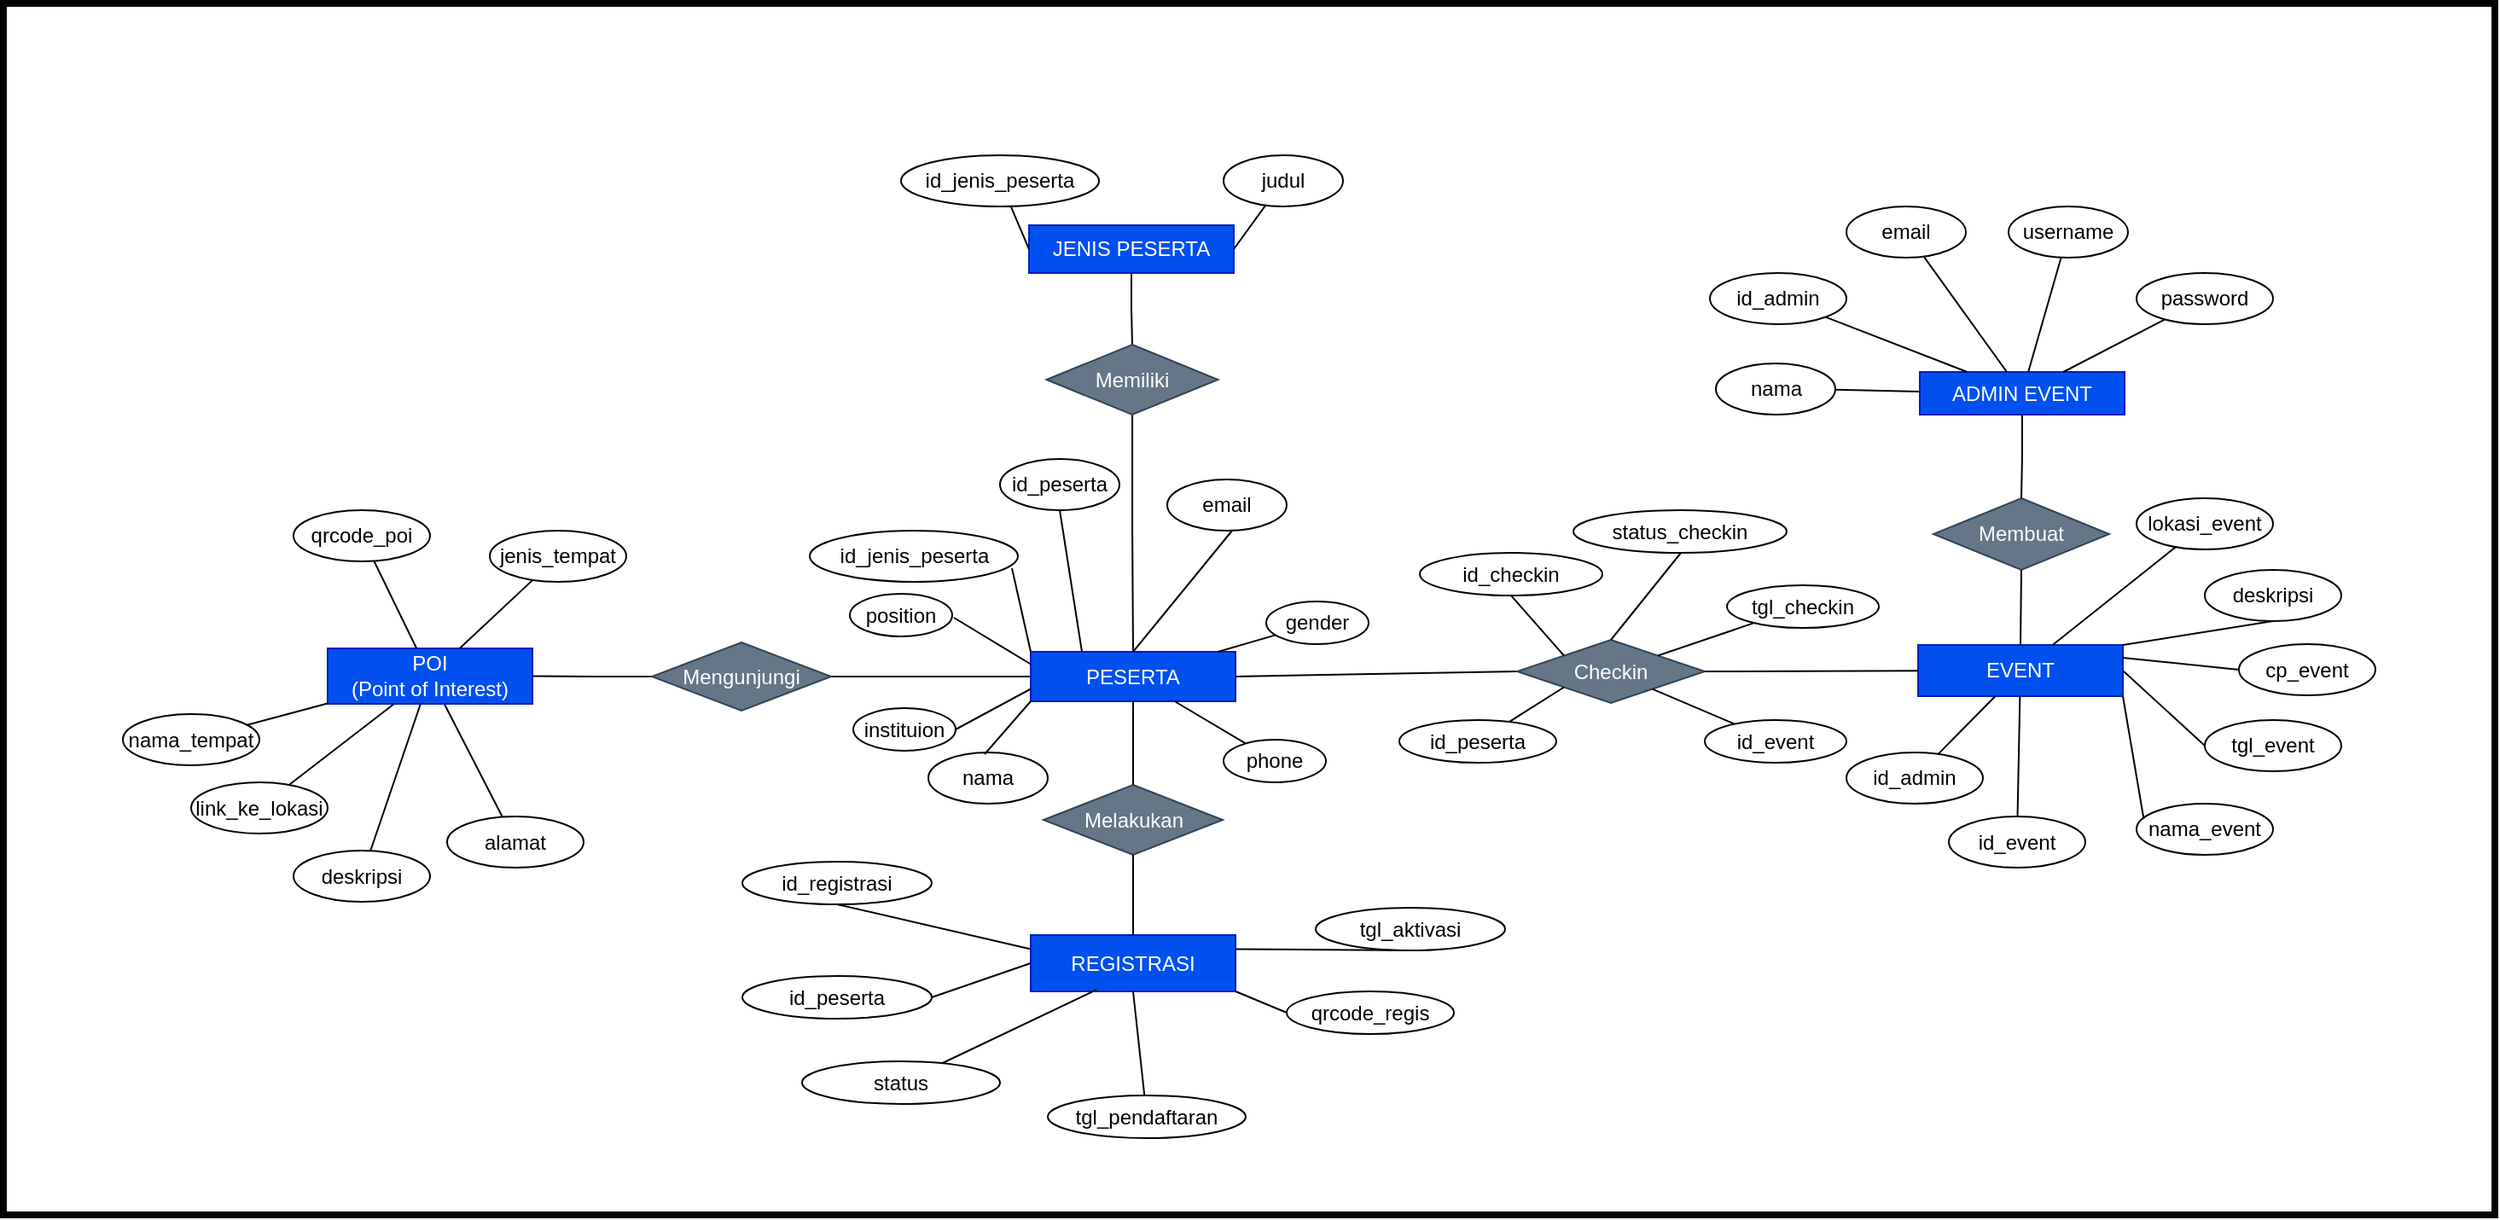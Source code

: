 <mxfile version="28.0.7">
  <diagram name="Page-1" id="OKyLxdBVDZKnVGsT_s5w">
    <mxGraphModel dx="2934" dy="194" grid="1" gridSize="10" guides="1" tooltips="1" connect="1" arrows="1" fold="1" page="1" pageScale="1" pageWidth="850" pageHeight="1100" math="0" shadow="0">
      <root>
        <mxCell id="0" />
        <mxCell id="1" parent="0" />
        <mxCell id="aQkHbzhZn3qy7GX3IeXV-211" style="edgeStyle=orthogonalEdgeStyle;rounded=0;orthogonalLoop=1;jettySize=auto;html=1;entryX=1;entryY=0.5;entryDx=0;entryDy=0;endArrow=none;endFill=0;" edge="1" parent="1" source="aQkHbzhZn3qy7GX3IeXV-92" target="aQkHbzhZn3qy7GX3IeXV-210">
          <mxGeometry relative="1" as="geometry" />
        </mxCell>
        <mxCell id="aQkHbzhZn3qy7GX3IeXV-92" value="PESERTA" style="rounded=0;whiteSpace=wrap;html=1;fillColor=#0050ef;fontColor=#ffffff;strokeColor=#001DBC;" vertex="1" parent="1">
          <mxGeometry x="-188" y="1520" width="120" height="29" as="geometry" />
        </mxCell>
        <mxCell id="aQkHbzhZn3qy7GX3IeXV-93" value="REGISTRASI" style="rounded=0;whiteSpace=wrap;html=1;fillColor=#0050ef;fontColor=#ffffff;strokeColor=#001DBC;" vertex="1" parent="1">
          <mxGeometry x="-188" y="1686" width="120" height="33" as="geometry" />
        </mxCell>
        <mxCell id="aQkHbzhZn3qy7GX3IeXV-94" value="" style="endArrow=none;html=1;rounded=0;entryX=0;entryY=0.5;entryDx=0;entryDy=0;exitX=1;exitY=0.5;exitDx=0;exitDy=0;" edge="1" parent="1" target="aQkHbzhZn3qy7GX3IeXV-101" source="aQkHbzhZn3qy7GX3IeXV-92">
          <mxGeometry width="50" height="50" relative="1" as="geometry">
            <mxPoint x="-68" y="1519" as="sourcePoint" />
            <mxPoint x="9" y="1512" as="targetPoint" />
          </mxGeometry>
        </mxCell>
        <mxCell id="aQkHbzhZn3qy7GX3IeXV-95" value="id_peserta" style="ellipse;whiteSpace=wrap;html=1;" vertex="1" parent="1">
          <mxGeometry x="-206" y="1407" width="70" height="30" as="geometry" />
        </mxCell>
        <mxCell id="aQkHbzhZn3qy7GX3IeXV-96" value="nama" style="ellipse;whiteSpace=wrap;html=1;" vertex="1" parent="1">
          <mxGeometry x="-248" y="1579" width="70" height="30" as="geometry" />
        </mxCell>
        <mxCell id="aQkHbzhZn3qy7GX3IeXV-97" value="email" style="ellipse;whiteSpace=wrap;html=1;" vertex="1" parent="1">
          <mxGeometry x="-108" y="1419" width="70" height="30" as="geometry" />
        </mxCell>
        <mxCell id="aQkHbzhZn3qy7GX3IeXV-98" value="" style="endArrow=none;html=1;rounded=0;exitX=0.25;exitY=0;exitDx=0;exitDy=0;entryX=0.5;entryY=1;entryDx=0;entryDy=0;" edge="1" parent="1" source="aQkHbzhZn3qy7GX3IeXV-92" target="aQkHbzhZn3qy7GX3IeXV-95">
          <mxGeometry width="50" height="50" relative="1" as="geometry">
            <mxPoint x="-238" y="1499" as="sourcePoint" />
            <mxPoint x="-188" y="1449" as="targetPoint" />
          </mxGeometry>
        </mxCell>
        <mxCell id="aQkHbzhZn3qy7GX3IeXV-100" value="" style="endArrow=none;html=1;rounded=0;exitX=0.5;exitY=0;exitDx=0;exitDy=0;" edge="1" parent="1" source="aQkHbzhZn3qy7GX3IeXV-92">
          <mxGeometry width="50" height="50" relative="1" as="geometry">
            <mxPoint x="-110" y="1489" as="sourcePoint" />
            <mxPoint x="-70" y="1449" as="targetPoint" />
          </mxGeometry>
        </mxCell>
        <mxCell id="aQkHbzhZn3qy7GX3IeXV-101" value="Checkin" style="rhombus;whiteSpace=wrap;html=1;fillColor=#647687;fontColor=#ffffff;strokeColor=#314354;" vertex="1" parent="1">
          <mxGeometry x="97" y="1513" width="110" height="37" as="geometry" />
        </mxCell>
        <mxCell id="aQkHbzhZn3qy7GX3IeXV-102" value="EVENT" style="rounded=0;whiteSpace=wrap;html=1;fillColor=#0050ef;fontColor=#ffffff;strokeColor=#001DBC;" vertex="1" parent="1">
          <mxGeometry x="332" y="1516" width="120" height="30" as="geometry" />
        </mxCell>
        <mxCell id="aQkHbzhZn3qy7GX3IeXV-103" value="instituion" style="ellipse;whiteSpace=wrap;html=1;" vertex="1" parent="1">
          <mxGeometry x="-292" y="1553" width="60" height="25" as="geometry" />
        </mxCell>
        <mxCell id="aQkHbzhZn3qy7GX3IeXV-104" value="position" style="ellipse;whiteSpace=wrap;html=1;" vertex="1" parent="1">
          <mxGeometry x="-294" y="1486" width="60" height="25" as="geometry" />
        </mxCell>
        <mxCell id="aQkHbzhZn3qy7GX3IeXV-105" value="Membuat" style="rhombus;whiteSpace=wrap;html=1;fillColor=#647687;fontColor=#ffffff;strokeColor=#314354;" vertex="1" parent="1">
          <mxGeometry x="341" y="1430" width="103" height="42" as="geometry" />
        </mxCell>
        <mxCell id="aQkHbzhZn3qy7GX3IeXV-177" style="rounded=0;orthogonalLoop=1;jettySize=auto;html=1;endArrow=none;endFill=0;" edge="1" parent="1" source="aQkHbzhZn3qy7GX3IeXV-106" target="aQkHbzhZn3qy7GX3IeXV-102">
          <mxGeometry relative="1" as="geometry" />
        </mxCell>
        <mxCell id="aQkHbzhZn3qy7GX3IeXV-106" value="id_event" style="ellipse;whiteSpace=wrap;html=1;" vertex="1" parent="1">
          <mxGeometry x="350" y="1616.5" width="80" height="30" as="geometry" />
        </mxCell>
        <mxCell id="aQkHbzhZn3qy7GX3IeXV-107" value="nama_event" style="ellipse;whiteSpace=wrap;html=1;" vertex="1" parent="1">
          <mxGeometry x="460" y="1609" width="80" height="30" as="geometry" />
        </mxCell>
        <mxCell id="aQkHbzhZn3qy7GX3IeXV-108" value="tgl_event" style="ellipse;whiteSpace=wrap;html=1;" vertex="1" parent="1">
          <mxGeometry x="500" y="1560" width="80" height="30" as="geometry" />
        </mxCell>
        <mxCell id="aQkHbzhZn3qy7GX3IeXV-180" style="rounded=0;orthogonalLoop=1;jettySize=auto;html=1;endArrow=none;endFill=0;" edge="1" parent="1" source="aQkHbzhZn3qy7GX3IeXV-109" target="aQkHbzhZn3qy7GX3IeXV-102">
          <mxGeometry relative="1" as="geometry" />
        </mxCell>
        <mxCell id="aQkHbzhZn3qy7GX3IeXV-109" value="lokasi_event" style="ellipse;whiteSpace=wrap;html=1;" vertex="1" parent="1">
          <mxGeometry x="460" y="1430" width="80" height="30" as="geometry" />
        </mxCell>
        <mxCell id="aQkHbzhZn3qy7GX3IeXV-110" value="deskripsi" style="ellipse;whiteSpace=wrap;html=1;" vertex="1" parent="1">
          <mxGeometry x="500" y="1472" width="80" height="30" as="geometry" />
        </mxCell>
        <mxCell id="aQkHbzhZn3qy7GX3IeXV-111" value="cp_event" style="ellipse;whiteSpace=wrap;html=1;" vertex="1" parent="1">
          <mxGeometry x="520" y="1515.5" width="80" height="30" as="geometry" />
        </mxCell>
        <mxCell id="aQkHbzhZn3qy7GX3IeXV-112" value="" style="endArrow=none;html=1;rounded=0;entryX=0.5;entryY=1;entryDx=0;entryDy=0;exitX=1;exitY=0;exitDx=0;exitDy=0;" edge="1" parent="1" source="aQkHbzhZn3qy7GX3IeXV-102" target="aQkHbzhZn3qy7GX3IeXV-110">
          <mxGeometry width="50" height="50" relative="1" as="geometry">
            <mxPoint x="437" y="1524" as="sourcePoint" />
            <mxPoint x="487" y="1474" as="targetPoint" />
          </mxGeometry>
        </mxCell>
        <mxCell id="aQkHbzhZn3qy7GX3IeXV-191" style="rounded=0;orthogonalLoop=1;jettySize=auto;html=1;endArrow=none;endFill=0;" edge="1" parent="1" source="aQkHbzhZn3qy7GX3IeXV-113" target="aQkHbzhZn3qy7GX3IeXV-92">
          <mxGeometry relative="1" as="geometry" />
        </mxCell>
        <mxCell id="aQkHbzhZn3qy7GX3IeXV-113" value="gender" style="ellipse;whiteSpace=wrap;html=1;" vertex="1" parent="1">
          <mxGeometry x="-50" y="1490.5" width="60" height="25" as="geometry" />
        </mxCell>
        <mxCell id="aQkHbzhZn3qy7GX3IeXV-114" value="tgl_aktivasi" style="ellipse;whiteSpace=wrap;html=1;" vertex="1" parent="1">
          <mxGeometry x="-21" y="1670" width="111" height="25" as="geometry" />
        </mxCell>
        <mxCell id="aQkHbzhZn3qy7GX3IeXV-208" style="rounded=0;orthogonalLoop=1;jettySize=auto;html=1;endArrow=none;endFill=0;" edge="1" parent="1" source="aQkHbzhZn3qy7GX3IeXV-115" target="aQkHbzhZn3qy7GX3IeXV-92">
          <mxGeometry relative="1" as="geometry" />
        </mxCell>
        <mxCell id="aQkHbzhZn3qy7GX3IeXV-115" value="phone" style="ellipse;whiteSpace=wrap;html=1;" vertex="1" parent="1">
          <mxGeometry x="-75" y="1571.5" width="60" height="25" as="geometry" />
        </mxCell>
        <mxCell id="aQkHbzhZn3qy7GX3IeXV-116" value="" style="endArrow=none;html=1;rounded=0;exitX=1;exitY=0.25;exitDx=0;exitDy=0;entryX=0.5;entryY=1;entryDx=0;entryDy=0;" edge="1" parent="1" source="aQkHbzhZn3qy7GX3IeXV-93" target="aQkHbzhZn3qy7GX3IeXV-114">
          <mxGeometry width="50" height="50" relative="1" as="geometry">
            <mxPoint x="-74" y="1813" as="sourcePoint" />
            <mxPoint x="-24" y="1763" as="targetPoint" />
          </mxGeometry>
        </mxCell>
        <mxCell id="aQkHbzhZn3qy7GX3IeXV-176" style="edgeStyle=orthogonalEdgeStyle;rounded=0;orthogonalLoop=1;jettySize=auto;html=1;endArrow=none;endFill=0;" edge="1" parent="1" source="aQkHbzhZn3qy7GX3IeXV-117" target="aQkHbzhZn3qy7GX3IeXV-105">
          <mxGeometry relative="1" as="geometry" />
        </mxCell>
        <mxCell id="aQkHbzhZn3qy7GX3IeXV-117" value="ADMIN EVENT" style="rounded=0;whiteSpace=wrap;html=1;fillColor=#0050ef;fontColor=#ffffff;strokeColor=#001DBC;" vertex="1" parent="1">
          <mxGeometry x="333" y="1356" width="120" height="25" as="geometry" />
        </mxCell>
        <mxCell id="aQkHbzhZn3qy7GX3IeXV-188" style="rounded=0;orthogonalLoop=1;jettySize=auto;html=1;endArrow=none;endFill=0;" edge="1" parent="1" source="aQkHbzhZn3qy7GX3IeXV-118" target="aQkHbzhZn3qy7GX3IeXV-117">
          <mxGeometry relative="1" as="geometry" />
        </mxCell>
        <mxCell id="aQkHbzhZn3qy7GX3IeXV-118" value="id_admin" style="ellipse;whiteSpace=wrap;html=1;" vertex="1" parent="1">
          <mxGeometry x="210" y="1298" width="80" height="30" as="geometry" />
        </mxCell>
        <mxCell id="aQkHbzhZn3qy7GX3IeXV-186" style="rounded=0;orthogonalLoop=1;jettySize=auto;html=1;endArrow=none;endFill=0;" edge="1" parent="1" source="aQkHbzhZn3qy7GX3IeXV-119" target="aQkHbzhZn3qy7GX3IeXV-117">
          <mxGeometry relative="1" as="geometry" />
        </mxCell>
        <mxCell id="aQkHbzhZn3qy7GX3IeXV-119" value="username" style="ellipse;whiteSpace=wrap;html=1;" vertex="1" parent="1">
          <mxGeometry x="385" y="1259" width="70" height="30" as="geometry" />
        </mxCell>
        <mxCell id="aQkHbzhZn3qy7GX3IeXV-185" style="rounded=0;orthogonalLoop=1;jettySize=auto;html=1;endArrow=none;endFill=0;" edge="1" parent="1" source="aQkHbzhZn3qy7GX3IeXV-120" target="aQkHbzhZn3qy7GX3IeXV-117">
          <mxGeometry relative="1" as="geometry" />
        </mxCell>
        <mxCell id="aQkHbzhZn3qy7GX3IeXV-120" value="password" style="ellipse;whiteSpace=wrap;html=1;" vertex="1" parent="1">
          <mxGeometry x="460" y="1298" width="80" height="30" as="geometry" />
        </mxCell>
        <mxCell id="aQkHbzhZn3qy7GX3IeXV-189" style="rounded=0;orthogonalLoop=1;jettySize=auto;html=1;endArrow=none;endFill=0;" edge="1" parent="1" source="aQkHbzhZn3qy7GX3IeXV-121" target="aQkHbzhZn3qy7GX3IeXV-117">
          <mxGeometry relative="1" as="geometry" />
        </mxCell>
        <mxCell id="aQkHbzhZn3qy7GX3IeXV-121" value="nama" style="ellipse;whiteSpace=wrap;html=1;" vertex="1" parent="1">
          <mxGeometry x="213.5" y="1351" width="70" height="30" as="geometry" />
        </mxCell>
        <mxCell id="aQkHbzhZn3qy7GX3IeXV-187" style="rounded=0;orthogonalLoop=1;jettySize=auto;html=1;endArrow=none;endFill=0;" edge="1" parent="1" source="aQkHbzhZn3qy7GX3IeXV-122" target="aQkHbzhZn3qy7GX3IeXV-117">
          <mxGeometry relative="1" as="geometry" />
        </mxCell>
        <mxCell id="aQkHbzhZn3qy7GX3IeXV-122" value="email" style="ellipse;whiteSpace=wrap;html=1;" vertex="1" parent="1">
          <mxGeometry x="290" y="1259" width="70" height="30" as="geometry" />
        </mxCell>
        <mxCell id="aQkHbzhZn3qy7GX3IeXV-128" value="" style="endArrow=none;html=1;rounded=0;entryX=0;entryY=0.5;entryDx=0;entryDy=0;exitX=1;exitY=0.5;exitDx=0;exitDy=0;" edge="1" parent="1" source="aQkHbzhZn3qy7GX3IeXV-102" target="aQkHbzhZn3qy7GX3IeXV-108">
          <mxGeometry width="50" height="50" relative="1" as="geometry">
            <mxPoint x="468" y="1494" as="sourcePoint" />
            <mxPoint x="518" y="1444" as="targetPoint" />
          </mxGeometry>
        </mxCell>
        <mxCell id="aQkHbzhZn3qy7GX3IeXV-129" value="" style="endArrow=none;html=1;rounded=0;entryX=0;entryY=0.5;entryDx=0;entryDy=0;exitX=1;exitY=0.25;exitDx=0;exitDy=0;" edge="1" parent="1" source="aQkHbzhZn3qy7GX3IeXV-102" target="aQkHbzhZn3qy7GX3IeXV-111">
          <mxGeometry width="50" height="50" relative="1" as="geometry">
            <mxPoint x="464" y="1494" as="sourcePoint" />
            <mxPoint x="514" y="1444" as="targetPoint" />
          </mxGeometry>
        </mxCell>
        <mxCell id="aQkHbzhZn3qy7GX3IeXV-131" value="qrcode_regis" style="ellipse;whiteSpace=wrap;html=1;" vertex="1" parent="1">
          <mxGeometry x="-38" y="1719" width="98" height="25" as="geometry" />
        </mxCell>
        <mxCell id="aQkHbzhZn3qy7GX3IeXV-181" style="rounded=0;orthogonalLoop=1;jettySize=auto;html=1;entryX=0;entryY=1;entryDx=0;entryDy=0;endArrow=none;endFill=0;" edge="1" parent="1" source="aQkHbzhZn3qy7GX3IeXV-132" target="aQkHbzhZn3qy7GX3IeXV-101">
          <mxGeometry relative="1" as="geometry" />
        </mxCell>
        <mxCell id="aQkHbzhZn3qy7GX3IeXV-132" value="id_peserta" style="ellipse;whiteSpace=wrap;html=1;" vertex="1" parent="1">
          <mxGeometry x="28" y="1560" width="92" height="25" as="geometry" />
        </mxCell>
        <mxCell id="aQkHbzhZn3qy7GX3IeXV-182" style="rounded=0;orthogonalLoop=1;jettySize=auto;html=1;endArrow=none;endFill=0;" edge="1" parent="1" source="aQkHbzhZn3qy7GX3IeXV-133" target="aQkHbzhZn3qy7GX3IeXV-101">
          <mxGeometry relative="1" as="geometry" />
        </mxCell>
        <mxCell id="aQkHbzhZn3qy7GX3IeXV-133" value="id_event" style="ellipse;whiteSpace=wrap;html=1;" vertex="1" parent="1">
          <mxGeometry x="207" y="1560" width="83" height="25" as="geometry" />
        </mxCell>
        <mxCell id="aQkHbzhZn3qy7GX3IeXV-134" value="id_checkin" style="ellipse;whiteSpace=wrap;html=1;" vertex="1" parent="1">
          <mxGeometry x="40" y="1462" width="107" height="25" as="geometry" />
        </mxCell>
        <mxCell id="aQkHbzhZn3qy7GX3IeXV-135" value="id_jenis_peserta" style="ellipse;whiteSpace=wrap;html=1;" vertex="1" parent="1">
          <mxGeometry x="-317.5" y="1449" width="122" height="30" as="geometry" />
        </mxCell>
        <mxCell id="aQkHbzhZn3qy7GX3IeXV-172" style="edgeStyle=orthogonalEdgeStyle;rounded=0;orthogonalLoop=1;jettySize=auto;html=1;entryX=0.5;entryY=0;entryDx=0;entryDy=0;endArrow=none;endFill=0;" edge="1" parent="1" source="aQkHbzhZn3qy7GX3IeXV-136" target="aQkHbzhZn3qy7GX3IeXV-143">
          <mxGeometry relative="1" as="geometry" />
        </mxCell>
        <mxCell id="aQkHbzhZn3qy7GX3IeXV-136" value="JENIS PESERTA" style="rounded=0;whiteSpace=wrap;html=1;fillColor=#0050ef;fontColor=#ffffff;strokeColor=#001DBC;" vertex="1" parent="1">
          <mxGeometry x="-189" y="1270" width="120" height="28" as="geometry" />
        </mxCell>
        <mxCell id="aQkHbzhZn3qy7GX3IeXV-137" value="tgl_pendaftaran" style="ellipse;whiteSpace=wrap;html=1;" vertex="1" parent="1">
          <mxGeometry x="-178" y="1780" width="116" height="25" as="geometry" />
        </mxCell>
        <mxCell id="aQkHbzhZn3qy7GX3IeXV-193" style="rounded=0;orthogonalLoop=1;jettySize=auto;html=1;entryX=1;entryY=0.5;entryDx=0;entryDy=0;endArrow=none;endFill=0;" edge="1" parent="1" source="aQkHbzhZn3qy7GX3IeXV-138" target="aQkHbzhZn3qy7GX3IeXV-136">
          <mxGeometry relative="1" as="geometry" />
        </mxCell>
        <mxCell id="aQkHbzhZn3qy7GX3IeXV-138" value="judul" style="ellipse;whiteSpace=wrap;html=1;" vertex="1" parent="1">
          <mxGeometry x="-75" y="1229" width="70" height="30" as="geometry" />
        </mxCell>
        <mxCell id="aQkHbzhZn3qy7GX3IeXV-179" style="rounded=0;orthogonalLoop=1;jettySize=auto;html=1;entryX=0.321;entryY=0.973;entryDx=0;entryDy=0;endArrow=none;endFill=0;entryPerimeter=0;" edge="1" parent="1" source="aQkHbzhZn3qy7GX3IeXV-139" target="aQkHbzhZn3qy7GX3IeXV-93">
          <mxGeometry relative="1" as="geometry" />
        </mxCell>
        <mxCell id="aQkHbzhZn3qy7GX3IeXV-139" value="status" style="ellipse;whiteSpace=wrap;html=1;" vertex="1" parent="1">
          <mxGeometry x="-322" y="1760" width="116" height="25" as="geometry" />
        </mxCell>
        <mxCell id="aQkHbzhZn3qy7GX3IeXV-140" value="status_checkin" style="ellipse;whiteSpace=wrap;html=1;" vertex="1" parent="1">
          <mxGeometry x="130" y="1437" width="125" height="25" as="geometry" />
        </mxCell>
        <mxCell id="aQkHbzhZn3qy7GX3IeXV-141" value="tgl_checkin" style="ellipse;whiteSpace=wrap;html=1;" vertex="1" parent="1">
          <mxGeometry x="220" y="1481" width="89" height="25" as="geometry" />
        </mxCell>
        <mxCell id="aQkHbzhZn3qy7GX3IeXV-142" value="Melakukan" style="rhombus;whiteSpace=wrap;html=1;fillColor=#647687;fontColor=#ffffff;strokeColor=#314354;" vertex="1" parent="1">
          <mxGeometry x="-180.5" y="1598" width="105" height="41" as="geometry" />
        </mxCell>
        <mxCell id="aQkHbzhZn3qy7GX3IeXV-173" style="edgeStyle=orthogonalEdgeStyle;rounded=0;orthogonalLoop=1;jettySize=auto;html=1;entryX=0.5;entryY=0;entryDx=0;entryDy=0;endArrow=none;endFill=0;" edge="1" parent="1" source="aQkHbzhZn3qy7GX3IeXV-143" target="aQkHbzhZn3qy7GX3IeXV-92">
          <mxGeometry relative="1" as="geometry" />
        </mxCell>
        <mxCell id="aQkHbzhZn3qy7GX3IeXV-143" value="Memiliki" style="rhombus;whiteSpace=wrap;html=1;fillColor=#647687;fontColor=#ffffff;strokeColor=#314354;" vertex="1" parent="1">
          <mxGeometry x="-178.75" y="1340" width="100.5" height="41" as="geometry" />
        </mxCell>
        <mxCell id="aQkHbzhZn3qy7GX3IeXV-192" style="rounded=0;orthogonalLoop=1;jettySize=auto;html=1;entryX=0;entryY=0.5;entryDx=0;entryDy=0;endArrow=none;endFill=0;" edge="1" parent="1" source="aQkHbzhZn3qy7GX3IeXV-144" target="aQkHbzhZn3qy7GX3IeXV-136">
          <mxGeometry relative="1" as="geometry" />
        </mxCell>
        <mxCell id="aQkHbzhZn3qy7GX3IeXV-144" value="id_jenis_peserta" style="ellipse;whiteSpace=wrap;html=1;" vertex="1" parent="1">
          <mxGeometry x="-264" y="1229" width="116" height="30" as="geometry" />
        </mxCell>
        <mxCell id="aQkHbzhZn3qy7GX3IeXV-145" value="id_registrasi" style="ellipse;whiteSpace=wrap;html=1;" vertex="1" parent="1">
          <mxGeometry x="-357" y="1643" width="111" height="25" as="geometry" />
        </mxCell>
        <mxCell id="aQkHbzhZn3qy7GX3IeXV-146" value="id_peserta" style="ellipse;whiteSpace=wrap;html=1;" vertex="1" parent="1">
          <mxGeometry x="-357" y="1710" width="111" height="25" as="geometry" />
        </mxCell>
        <mxCell id="aQkHbzhZn3qy7GX3IeXV-150" value="" style="endArrow=none;html=1;rounded=0;exitX=0;exitY=0;exitDx=0;exitDy=0;" edge="1" parent="1" source="aQkHbzhZn3qy7GX3IeXV-92">
          <mxGeometry width="50" height="50" relative="1" as="geometry">
            <mxPoint x="-249" y="1521" as="sourcePoint" />
            <mxPoint x="-199" y="1471" as="targetPoint" />
          </mxGeometry>
        </mxCell>
        <mxCell id="aQkHbzhZn3qy7GX3IeXV-151" value="" style="endArrow=none;html=1;rounded=0;entryX=0;entryY=0.25;entryDx=0;entryDy=0;" edge="1" parent="1" target="aQkHbzhZn3qy7GX3IeXV-92">
          <mxGeometry width="50" height="50" relative="1" as="geometry">
            <mxPoint x="-233" y="1500" as="sourcePoint" />
            <mxPoint x="-183" y="1450" as="targetPoint" />
          </mxGeometry>
        </mxCell>
        <mxCell id="aQkHbzhZn3qy7GX3IeXV-153" value="" style="endArrow=none;html=1;rounded=0;exitX=1;exitY=0.5;exitDx=0;exitDy=0;entryX=0;entryY=0.75;entryDx=0;entryDy=0;" edge="1" parent="1" source="aQkHbzhZn3qy7GX3IeXV-103" target="aQkHbzhZn3qy7GX3IeXV-92">
          <mxGeometry width="50" height="50" relative="1" as="geometry">
            <mxPoint x="-224" y="1585" as="sourcePoint" />
            <mxPoint x="-174" y="1535" as="targetPoint" />
          </mxGeometry>
        </mxCell>
        <mxCell id="aQkHbzhZn3qy7GX3IeXV-154" value="" style="endArrow=none;html=1;rounded=0;entryX=0;entryY=1;entryDx=0;entryDy=0;" edge="1" parent="1" target="aQkHbzhZn3qy7GX3IeXV-92">
          <mxGeometry width="50" height="50" relative="1" as="geometry">
            <mxPoint x="-215" y="1580" as="sourcePoint" />
            <mxPoint x="-165" y="1530" as="targetPoint" />
          </mxGeometry>
        </mxCell>
        <mxCell id="aQkHbzhZn3qy7GX3IeXV-155" value="" style="endArrow=none;html=1;rounded=0;exitX=0.5;exitY=0;exitDx=0;exitDy=0;entryX=0.5;entryY=1;entryDx=0;entryDy=0;" edge="1" parent="1" source="aQkHbzhZn3qy7GX3IeXV-142" target="aQkHbzhZn3qy7GX3IeXV-92">
          <mxGeometry width="50" height="50" relative="1" as="geometry">
            <mxPoint x="-175" y="1601" as="sourcePoint" />
            <mxPoint x="-125" y="1551" as="targetPoint" />
          </mxGeometry>
        </mxCell>
        <mxCell id="aQkHbzhZn3qy7GX3IeXV-156" value="" style="endArrow=none;html=1;rounded=0;exitX=0.5;exitY=0;exitDx=0;exitDy=0;entryX=0.5;entryY=1;entryDx=0;entryDy=0;" edge="1" parent="1" source="aQkHbzhZn3qy7GX3IeXV-93" target="aQkHbzhZn3qy7GX3IeXV-142">
          <mxGeometry width="50" height="50" relative="1" as="geometry">
            <mxPoint x="-174" y="1747" as="sourcePoint" />
            <mxPoint x="-124" y="1697" as="targetPoint" />
          </mxGeometry>
        </mxCell>
        <mxCell id="aQkHbzhZn3qy7GX3IeXV-158" value="" style="endArrow=none;html=1;rounded=0;exitX=0.5;exitY=0;exitDx=0;exitDy=0;entryX=0.5;entryY=1;entryDx=0;entryDy=0;" edge="1" parent="1" source="aQkHbzhZn3qy7GX3IeXV-102" target="aQkHbzhZn3qy7GX3IeXV-105">
          <mxGeometry width="50" height="50" relative="1" as="geometry">
            <mxPoint x="350" y="1406" as="sourcePoint" />
            <mxPoint x="400" y="1356" as="targetPoint" />
          </mxGeometry>
        </mxCell>
        <mxCell id="aQkHbzhZn3qy7GX3IeXV-159" value="" style="endArrow=none;html=1;rounded=0;entryX=0;entryY=0.5;entryDx=0;entryDy=0;exitX=1;exitY=1;exitDx=0;exitDy=0;" edge="1" parent="1" target="aQkHbzhZn3qy7GX3IeXV-131" source="aQkHbzhZn3qy7GX3IeXV-93">
          <mxGeometry width="50" height="50" relative="1" as="geometry">
            <mxPoint x="-66" y="1802" as="sourcePoint" />
            <mxPoint x="-16" y="1752" as="targetPoint" />
          </mxGeometry>
        </mxCell>
        <mxCell id="aQkHbzhZn3qy7GX3IeXV-160" value="" style="endArrow=none;html=1;rounded=0;entryX=0;entryY=0.25;entryDx=0;entryDy=0;exitX=0.5;exitY=1;exitDx=0;exitDy=0;" edge="1" parent="1" source="aQkHbzhZn3qy7GX3IeXV-145" target="aQkHbzhZn3qy7GX3IeXV-93">
          <mxGeometry width="50" height="50" relative="1" as="geometry">
            <mxPoint x="-221" y="1734" as="sourcePoint" />
            <mxPoint x="-171" y="1684" as="targetPoint" />
          </mxGeometry>
        </mxCell>
        <mxCell id="aQkHbzhZn3qy7GX3IeXV-161" value="" style="endArrow=none;html=1;rounded=0;entryX=0;entryY=0.5;entryDx=0;entryDy=0;exitX=1;exitY=0.5;exitDx=0;exitDy=0;" edge="1" parent="1" source="aQkHbzhZn3qy7GX3IeXV-146" target="aQkHbzhZn3qy7GX3IeXV-93">
          <mxGeometry width="50" height="50" relative="1" as="geometry">
            <mxPoint x="-236" y="1812" as="sourcePoint" />
            <mxPoint x="-186" y="1762" as="targetPoint" />
          </mxGeometry>
        </mxCell>
        <mxCell id="aQkHbzhZn3qy7GX3IeXV-165" value="" style="endArrow=none;html=1;rounded=0;exitX=1;exitY=1;exitDx=0;exitDy=0;entryX=0.053;entryY=0.3;entryDx=0;entryDy=0;entryPerimeter=0;" edge="1" parent="1" source="aQkHbzhZn3qy7GX3IeXV-102" target="aQkHbzhZn3qy7GX3IeXV-107">
          <mxGeometry width="50" height="50" relative="1" as="geometry">
            <mxPoint x="453" y="1633" as="sourcePoint" />
            <mxPoint x="503" y="1583" as="targetPoint" />
          </mxGeometry>
        </mxCell>
        <mxCell id="aQkHbzhZn3qy7GX3IeXV-166" value="" style="endArrow=none;html=1;rounded=0;exitX=1;exitY=0.5;exitDx=0;exitDy=0;" edge="1" parent="1" target="aQkHbzhZn3qy7GX3IeXV-102" source="aQkHbzhZn3qy7GX3IeXV-101">
          <mxGeometry width="50" height="50" relative="1" as="geometry">
            <mxPoint x="276" y="1522" as="sourcePoint" />
            <mxPoint x="326" y="1472" as="targetPoint" />
          </mxGeometry>
        </mxCell>
        <mxCell id="aQkHbzhZn3qy7GX3IeXV-167" value="" style="endArrow=none;html=1;rounded=0;exitX=0;exitY=0;exitDx=0;exitDy=0;entryX=0.5;entryY=1;entryDx=0;entryDy=0;" edge="1" parent="1" source="aQkHbzhZn3qy7GX3IeXV-101" target="aQkHbzhZn3qy7GX3IeXV-134">
          <mxGeometry width="50" height="50" relative="1" as="geometry">
            <mxPoint x="22" y="1539" as="sourcePoint" />
            <mxPoint x="72" y="1489" as="targetPoint" />
          </mxGeometry>
        </mxCell>
        <mxCell id="aQkHbzhZn3qy7GX3IeXV-168" value="" style="endArrow=none;html=1;rounded=0;exitX=0.5;exitY=0;exitDx=0;exitDy=0;" edge="1" parent="1" source="aQkHbzhZn3qy7GX3IeXV-101">
          <mxGeometry width="50" height="50" relative="1" as="geometry">
            <mxPoint x="143" y="1512" as="sourcePoint" />
            <mxPoint x="193" y="1462" as="targetPoint" />
          </mxGeometry>
        </mxCell>
        <mxCell id="aQkHbzhZn3qy7GX3IeXV-174" style="rounded=0;orthogonalLoop=1;jettySize=auto;html=1;entryX=1;entryY=0;entryDx=0;entryDy=0;endArrow=none;endFill=0;" edge="1" parent="1" source="aQkHbzhZn3qy7GX3IeXV-141" target="aQkHbzhZn3qy7GX3IeXV-101">
          <mxGeometry relative="1" as="geometry" />
        </mxCell>
        <mxCell id="aQkHbzhZn3qy7GX3IeXV-178" style="rounded=0;orthogonalLoop=1;jettySize=auto;html=1;entryX=0.5;entryY=1;entryDx=0;entryDy=0;endArrow=none;endFill=0;" edge="1" parent="1" source="aQkHbzhZn3qy7GX3IeXV-137" target="aQkHbzhZn3qy7GX3IeXV-93">
          <mxGeometry relative="1" as="geometry" />
        </mxCell>
        <mxCell id="aQkHbzhZn3qy7GX3IeXV-196" style="rounded=0;orthogonalLoop=1;jettySize=auto;html=1;endArrow=none;endFill=0;" edge="1" parent="1" source="aQkHbzhZn3qy7GX3IeXV-198" target="aQkHbzhZn3qy7GX3IeXV-205">
          <mxGeometry relative="1" as="geometry" />
        </mxCell>
        <mxCell id="aQkHbzhZn3qy7GX3IeXV-197" style="rounded=0;orthogonalLoop=1;jettySize=auto;html=1;endArrow=none;endFill=0;" edge="1" parent="1" source="aQkHbzhZn3qy7GX3IeXV-198" target="aQkHbzhZn3qy7GX3IeXV-202">
          <mxGeometry relative="1" as="geometry" />
        </mxCell>
        <mxCell id="aQkHbzhZn3qy7GX3IeXV-198" value="POI&lt;div&gt;(Point of Interest)&lt;/div&gt;" style="rounded=0;whiteSpace=wrap;html=1;fillColor=#0050ef;strokeColor=#001DBC;fontColor=#ffffff;" vertex="1" parent="1">
          <mxGeometry x="-600" y="1518" width="120" height="32.5" as="geometry" />
        </mxCell>
        <mxCell id="aQkHbzhZn3qy7GX3IeXV-200" style="rounded=0;orthogonalLoop=1;jettySize=auto;html=1;endArrow=none;endFill=0;" edge="1" parent="1" source="aQkHbzhZn3qy7GX3IeXV-201" target="aQkHbzhZn3qy7GX3IeXV-198">
          <mxGeometry relative="1" as="geometry" />
        </mxCell>
        <mxCell id="aQkHbzhZn3qy7GX3IeXV-201" value="nama_tempat" style="ellipse;whiteSpace=wrap;html=1;" vertex="1" parent="1">
          <mxGeometry x="-720" y="1556.5" width="80" height="30" as="geometry" />
        </mxCell>
        <mxCell id="aQkHbzhZn3qy7GX3IeXV-202" value="deskripsi" style="ellipse;whiteSpace=wrap;html=1;" vertex="1" parent="1">
          <mxGeometry x="-620" y="1636.5" width="80" height="30" as="geometry" />
        </mxCell>
        <mxCell id="aQkHbzhZn3qy7GX3IeXV-203" style="rounded=0;orthogonalLoop=1;jettySize=auto;html=1;endArrow=none;endFill=0;" edge="1" parent="1" source="aQkHbzhZn3qy7GX3IeXV-204" target="aQkHbzhZn3qy7GX3IeXV-198">
          <mxGeometry relative="1" as="geometry" />
        </mxCell>
        <mxCell id="aQkHbzhZn3qy7GX3IeXV-204" value="link_ke_lokasi" style="ellipse;whiteSpace=wrap;html=1;" vertex="1" parent="1">
          <mxGeometry x="-680" y="1596.5" width="80" height="30" as="geometry" />
        </mxCell>
        <mxCell id="aQkHbzhZn3qy7GX3IeXV-205" value="alamat" style="ellipse;whiteSpace=wrap;html=1;" vertex="1" parent="1">
          <mxGeometry x="-530" y="1616.5" width="80" height="30" as="geometry" />
        </mxCell>
        <mxCell id="aQkHbzhZn3qy7GX3IeXV-206" style="rounded=0;orthogonalLoop=1;jettySize=auto;html=1;endArrow=none;endFill=0;" edge="1" parent="1" source="aQkHbzhZn3qy7GX3IeXV-207" target="aQkHbzhZn3qy7GX3IeXV-198">
          <mxGeometry relative="1" as="geometry" />
        </mxCell>
        <mxCell id="aQkHbzhZn3qy7GX3IeXV-207" value="qrcode_poi" style="ellipse;whiteSpace=wrap;html=1;" vertex="1" parent="1">
          <mxGeometry x="-620" y="1437" width="80" height="30" as="geometry" />
        </mxCell>
        <mxCell id="aQkHbzhZn3qy7GX3IeXV-212" style="edgeStyle=orthogonalEdgeStyle;rounded=0;orthogonalLoop=1;jettySize=auto;html=1;entryX=1;entryY=0.5;entryDx=0;entryDy=0;endArrow=none;endFill=0;" edge="1" parent="1" source="aQkHbzhZn3qy7GX3IeXV-210" target="aQkHbzhZn3qy7GX3IeXV-198">
          <mxGeometry relative="1" as="geometry" />
        </mxCell>
        <mxCell id="aQkHbzhZn3qy7GX3IeXV-210" value="Mengunjungi" style="rhombus;whiteSpace=wrap;html=1;fillColor=#647687;fontColor=#ffffff;strokeColor=#314354;" vertex="1" parent="1">
          <mxGeometry x="-410" y="1514.5" width="105" height="40" as="geometry" />
        </mxCell>
        <mxCell id="aQkHbzhZn3qy7GX3IeXV-214" style="rounded=0;orthogonalLoop=1;jettySize=auto;html=1;endArrow=none;endFill=0;" edge="1" parent="1" source="aQkHbzhZn3qy7GX3IeXV-213" target="aQkHbzhZn3qy7GX3IeXV-102">
          <mxGeometry relative="1" as="geometry" />
        </mxCell>
        <mxCell id="aQkHbzhZn3qy7GX3IeXV-213" value="id_admin" style="ellipse;whiteSpace=wrap;html=1;" vertex="1" parent="1">
          <mxGeometry x="290" y="1579" width="80" height="30" as="geometry" />
        </mxCell>
        <mxCell id="FbT8vNLd0DKLIoFuwbGO-2" style="rounded=0;orthogonalLoop=1;jettySize=auto;html=1;endArrow=none;endFill=0;" edge="1" parent="1" source="FbT8vNLd0DKLIoFuwbGO-1" target="aQkHbzhZn3qy7GX3IeXV-198">
          <mxGeometry relative="1" as="geometry" />
        </mxCell>
        <mxCell id="FbT8vNLd0DKLIoFuwbGO-1" value="jenis_tempat" style="ellipse;whiteSpace=wrap;html=1;" vertex="1" parent="1">
          <mxGeometry x="-505" y="1449" width="80" height="30" as="geometry" />
        </mxCell>
        <mxCell id="FbT8vNLd0DKLIoFuwbGO-3" value="" style="rounded=0;whiteSpace=wrap;html=1;fillColor=none;strokeWidth=4;" vertex="1" parent="1">
          <mxGeometry x="-790" y="1140" width="1460" height="710" as="geometry" />
        </mxCell>
      </root>
    </mxGraphModel>
  </diagram>
</mxfile>
